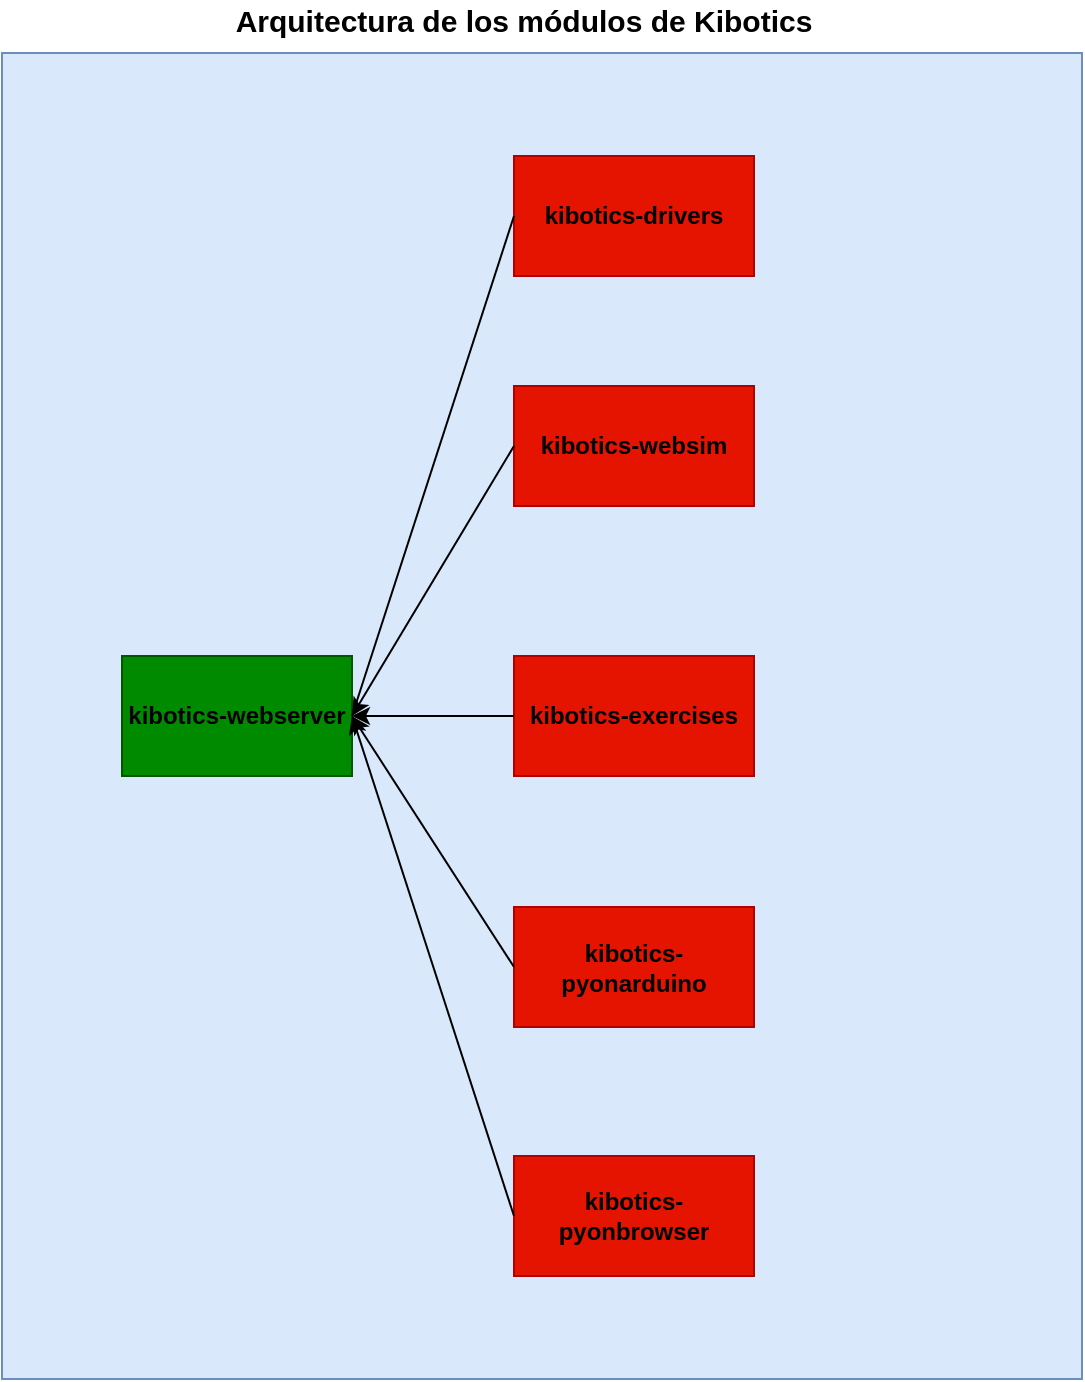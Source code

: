<mxfile version="12.3.9" type="device" pages="1"><diagram id="caHhDYJR9kTepVAYs4aC" name="Page-1"><mxGraphModel dx="1373" dy="904" grid="0" gridSize="10" guides="1" tooltips="1" connect="1" arrows="1" fold="1" page="1" pageScale="1" pageWidth="827" pageHeight="1169" math="0" shadow="0"><root><mxCell id="0"/><mxCell id="1" parent="0"/><mxCell id="L9GdicnzEmdhtIPd0rn6-1" value="" style="rounded=0;whiteSpace=wrap;html=1;fillColor=#dae8fc;strokeColor=#6c8ebf;" parent="1" vertex="1"><mxGeometry x="24" y="108.5" width="540" height="663" as="geometry"/></mxCell><mxCell id="L9GdicnzEmdhtIPd0rn6-8" value="&lt;b&gt;&lt;font style=&quot;font-size: 15px&quot;&gt;Arquitectura de los módulos de Kibotics&lt;/font&gt;&lt;/b&gt;" style="text;html=1;strokeColor=none;fillColor=none;align=center;verticalAlign=middle;whiteSpace=wrap;rounded=0;" parent="1" vertex="1"><mxGeometry x="117" y="82" width="336" height="20" as="geometry"/></mxCell><mxCell id="L9GdicnzEmdhtIPd0rn6-9" value="" style="rounded=0;whiteSpace=wrap;html=1;fillColor=#008a00;strokeColor=#005700;fontColor=#ffffff;" parent="1" vertex="1"><mxGeometry x="84" y="410" width="115" height="60" as="geometry"/></mxCell><mxCell id="L9GdicnzEmdhtIPd0rn6-2" value="&lt;b&gt;kibotics-webserver&lt;/b&gt;" style="text;html=1;strokeColor=none;fillColor=none;align=center;verticalAlign=middle;whiteSpace=wrap;rounded=0;" parent="1" vertex="1"><mxGeometry x="84" y="430" width="115" height="20" as="geometry"/></mxCell><mxCell id="L9GdicnzEmdhtIPd0rn6-10" value="" style="rounded=0;whiteSpace=wrap;html=1;fillColor=#e51400;strokeColor=#B20000;fontColor=#ffffff;" parent="1" vertex="1"><mxGeometry x="280" y="160" width="120" height="60" as="geometry"/></mxCell><mxCell id="L9GdicnzEmdhtIPd0rn6-3" value="&lt;b&gt;kibotics-drivers&lt;/b&gt;" style="text;html=1;strokeColor=none;fillColor=none;align=center;verticalAlign=middle;whiteSpace=wrap;rounded=0;" parent="1" vertex="1"><mxGeometry x="285" y="180" width="110" height="20" as="geometry"/></mxCell><mxCell id="L9GdicnzEmdhtIPd0rn6-30" value="" style="endArrow=none;html=1;entryX=0;entryY=0.5;entryDx=0;entryDy=0;" parent="1" target="L9GdicnzEmdhtIPd0rn6-10" edge="1"><mxGeometry width="50" height="50" relative="1" as="geometry"><mxPoint x="199" y="440" as="sourcePoint"/><mxPoint x="130" y="650" as="targetPoint"/></mxGeometry></mxCell><mxCell id="NByiF71m17XGeZwzJiKu-1" value="" style="rounded=0;whiteSpace=wrap;html=1;fillColor=#e51400;strokeColor=#B20000;fontColor=#ffffff;" vertex="1" parent="1"><mxGeometry x="280" y="275" width="120" height="60" as="geometry"/></mxCell><mxCell id="NByiF71m17XGeZwzJiKu-2" value="&lt;b&gt;kibotics-websim&lt;br&gt;&lt;/b&gt;" style="text;html=1;strokeColor=none;fillColor=none;align=center;verticalAlign=middle;whiteSpace=wrap;rounded=0;" vertex="1" parent="1"><mxGeometry x="285" y="295" width="110" height="20" as="geometry"/></mxCell><mxCell id="NByiF71m17XGeZwzJiKu-3" value="" style="rounded=0;whiteSpace=wrap;html=1;fillColor=#e51400;strokeColor=#B20000;fontColor=#ffffff;" vertex="1" parent="1"><mxGeometry x="280" y="410" width="120" height="60" as="geometry"/></mxCell><mxCell id="NByiF71m17XGeZwzJiKu-4" value="&lt;b&gt;kibotics-exercises&lt;br&gt;&lt;/b&gt;" style="text;html=1;strokeColor=none;fillColor=none;align=center;verticalAlign=middle;whiteSpace=wrap;rounded=0;" vertex="1" parent="1"><mxGeometry x="285" y="430" width="110" height="20" as="geometry"/></mxCell><mxCell id="NByiF71m17XGeZwzJiKu-5" value="" style="rounded=0;whiteSpace=wrap;html=1;fillColor=#e51400;strokeColor=#B20000;fontColor=#ffffff;" vertex="1" parent="1"><mxGeometry x="280" y="535.5" width="120" height="60" as="geometry"/></mxCell><mxCell id="NByiF71m17XGeZwzJiKu-6" value="&lt;b&gt;kibotics-pyonarduino&lt;/b&gt;" style="text;html=1;strokeColor=none;fillColor=none;align=center;verticalAlign=middle;whiteSpace=wrap;rounded=0;" vertex="1" parent="1"><mxGeometry x="285" y="555.5" width="110" height="20" as="geometry"/></mxCell><mxCell id="NByiF71m17XGeZwzJiKu-7" value="" style="rounded=0;whiteSpace=wrap;html=1;fillColor=#e51400;strokeColor=#B20000;fontColor=#ffffff;" vertex="1" parent="1"><mxGeometry x="280" y="660" width="120" height="60" as="geometry"/></mxCell><mxCell id="NByiF71m17XGeZwzJiKu-8" value="&lt;b&gt;kibotics-pyonbrowser&lt;/b&gt;" style="text;html=1;strokeColor=none;fillColor=none;align=center;verticalAlign=middle;whiteSpace=wrap;rounded=0;" vertex="1" parent="1"><mxGeometry x="285" y="680" width="110" height="20" as="geometry"/></mxCell><mxCell id="NByiF71m17XGeZwzJiKu-14" value="" style="endArrow=classic;html=1;exitX=0;exitY=0.5;exitDx=0;exitDy=0;entryX=1;entryY=0.5;entryDx=0;entryDy=0;" edge="1" parent="1" source="NByiF71m17XGeZwzJiKu-1" target="L9GdicnzEmdhtIPd0rn6-2"><mxGeometry width="50" height="50" relative="1" as="geometry"><mxPoint x="84" y="801" as="sourcePoint"/><mxPoint x="134" y="751" as="targetPoint"/></mxGeometry></mxCell><mxCell id="NByiF71m17XGeZwzJiKu-15" value="" style="endArrow=classic;html=1;exitX=0;exitY=0.5;exitDx=0;exitDy=0;entryX=1;entryY=0.5;entryDx=0;entryDy=0;" edge="1" parent="1" source="NByiF71m17XGeZwzJiKu-3" target="L9GdicnzEmdhtIPd0rn6-2"><mxGeometry width="50" height="50" relative="1" as="geometry"><mxPoint x="84" y="801" as="sourcePoint"/><mxPoint x="134" y="751" as="targetPoint"/></mxGeometry></mxCell><mxCell id="NByiF71m17XGeZwzJiKu-16" value="" style="endArrow=classic;html=1;exitX=0;exitY=0.5;exitDx=0;exitDy=0;entryX=1;entryY=0.5;entryDx=0;entryDy=0;" edge="1" parent="1" source="NByiF71m17XGeZwzJiKu-5" target="L9GdicnzEmdhtIPd0rn6-9"><mxGeometry width="50" height="50" relative="1" as="geometry"><mxPoint x="84" y="801" as="sourcePoint"/><mxPoint x="134" y="751" as="targetPoint"/></mxGeometry></mxCell><mxCell id="NByiF71m17XGeZwzJiKu-17" value="" style="endArrow=classic;html=1;exitX=0;exitY=0.5;exitDx=0;exitDy=0;entryX=1;entryY=0.5;entryDx=0;entryDy=0;" edge="1" parent="1" source="NByiF71m17XGeZwzJiKu-7" target="L9GdicnzEmdhtIPd0rn6-2"><mxGeometry width="50" height="50" relative="1" as="geometry"><mxPoint x="231" y="699" as="sourcePoint"/><mxPoint x="134" y="751" as="targetPoint"/></mxGeometry></mxCell></root></mxGraphModel></diagram></mxfile>